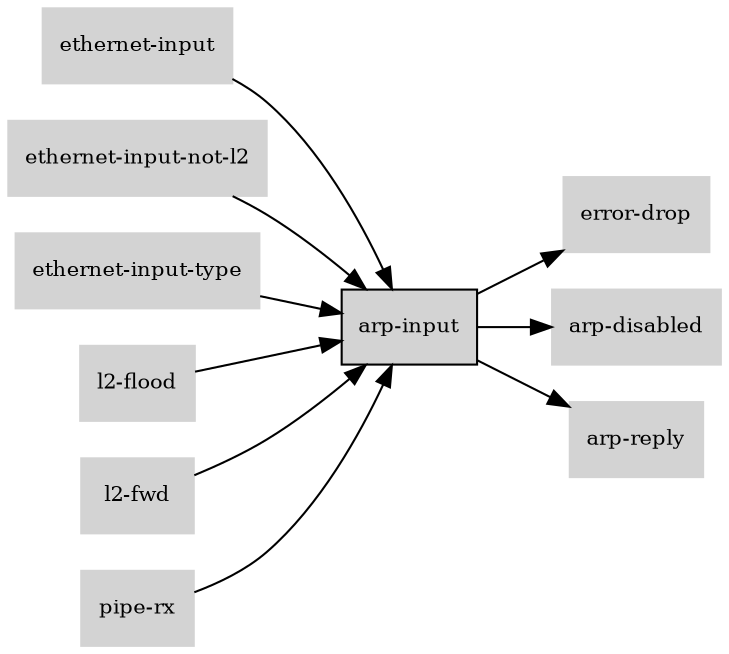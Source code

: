 digraph "arp_input_subgraph" {
  rankdir=LR;
  node [shape=box, style=filled, fontsize=10, color=lightgray, fontcolor=black, fillcolor=lightgray];
  "arp-input" [color=black, fontcolor=black, fillcolor=lightgray];
  edge [fontsize=8];
  "arp-input" -> "error-drop";
  "arp-input" -> "arp-disabled";
  "arp-input" -> "arp-reply";
  "ethernet-input" -> "arp-input";
  "ethernet-input-not-l2" -> "arp-input";
  "ethernet-input-type" -> "arp-input";
  "l2-flood" -> "arp-input";
  "l2-fwd" -> "arp-input";
  "pipe-rx" -> "arp-input";
}
